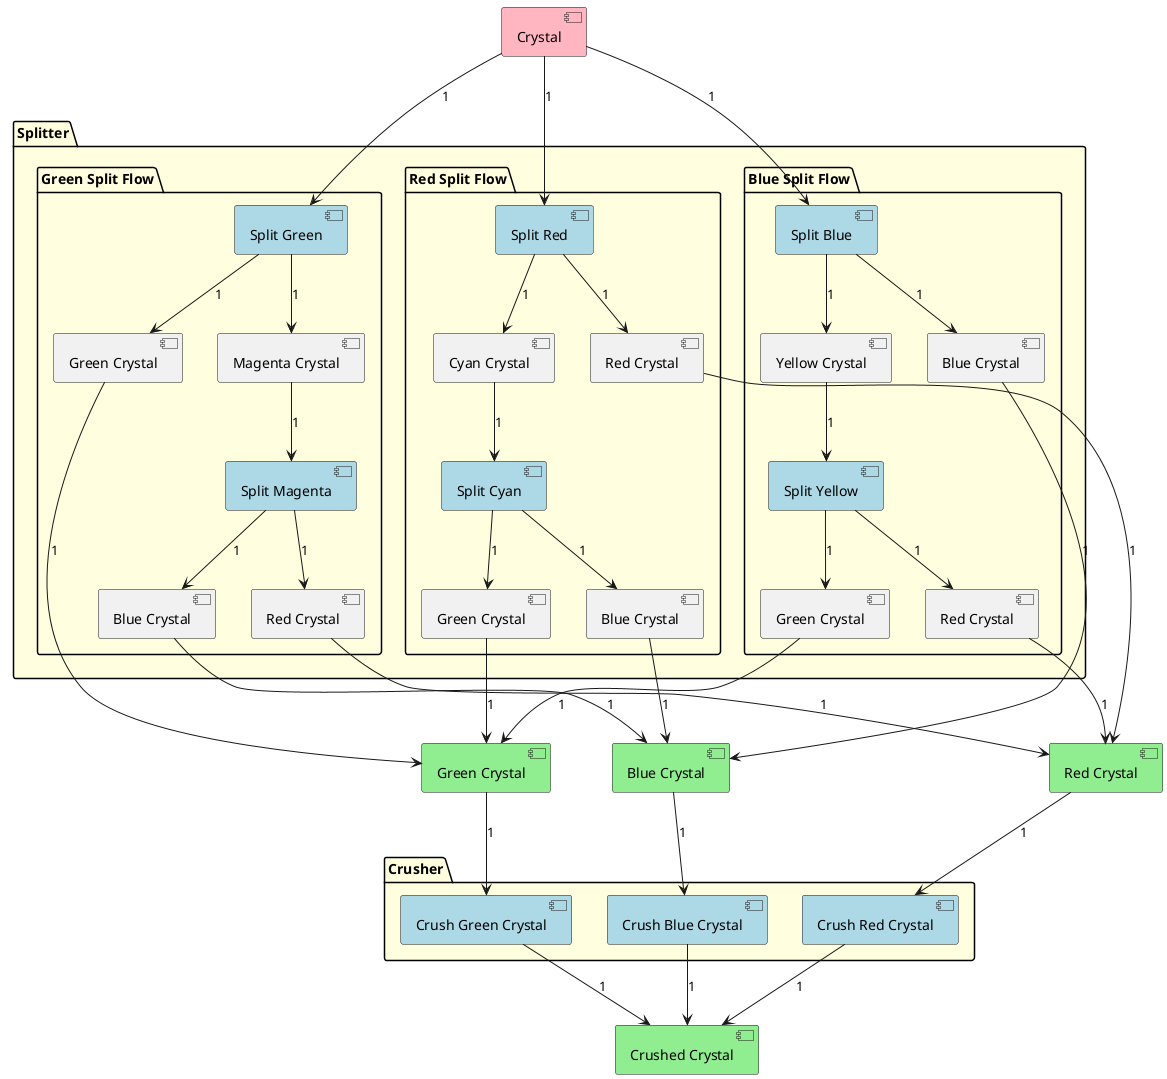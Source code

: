 @startuml

hide methods
hide fields
hide circle

[Crystal] as C #lightpink

[Red Crystal] as RC #lightgreen
[Green Crystal] as GC #lightgreen
[Blue Crystal] as BC #lightgreen
[Crushed Crystal] as CCr #lightgreen

package Splitter #lightyellow {
package "Green Split Flow" {
[Split Green] as SG #lightblue
[Split Magenta] as SM #lightblue
[Magenta Crystal] as MC
[Red Crystal] as RC1
[Green Crystal] as GC1
[Blue Crystal] as BC1
}
package "Red Split Flow" {
[Split Red] as SR #lightblue
[Split Cyan] as SC #lightblue
[Cyan Crystal] as CC
[Red Crystal] as RC2
[Green Crystal] as GC2
[Blue Crystal] as BC2

}
package "Blue Split Flow" {
[Split Blue] as SB #lightblue
[Split Yellow] as SY #lightblue
[Yellow Crystal] as YC
[Red Crystal] as RC3
[Green Crystal] as GC3
[Blue Crystal] as BC3
}
}

package Crusher #lightyellow {
[Crush Red Crystal] as CrR #lightblue
[Crush Green Crystal] as CrG #lightblue
[Crush Blue Crystal] as CrB #lightblue
}



C --> SG  : 1
SG --> GC1 : 1
SG --> MC : 1

C --> SR : 1
SR --> RC2 : 1
SR --> CC : 1

C --> SB : 1
SB --> BC3 : 1
SB --> YC : 1

YC --> SY : 1
SY --> RC3 : 1
SY --> GC3 : 1

CC --> SC : 1
SC --> GC2 : 1
SC --> BC2 : 1

MC --> SM : 1
SM --> BC1 : 1
SM --> RC1 : 1

RC1 --> RC : 1
RC2 --> RC : 1
RC3 --> RC : 1

GC1 --> GC : 1
GC2 --> GC : 1
GC3 --> GC : 1

BC1 --> BC : 1
BC2 --> BC : 1
BC3 --> BC : 1

BC --> CrB : 1
CrB --> CCr : 1

RC --> CrR : 1
CrR --> CCr : 1

GC --> CrG : 1
CrG --> CCr : 1

@enduml